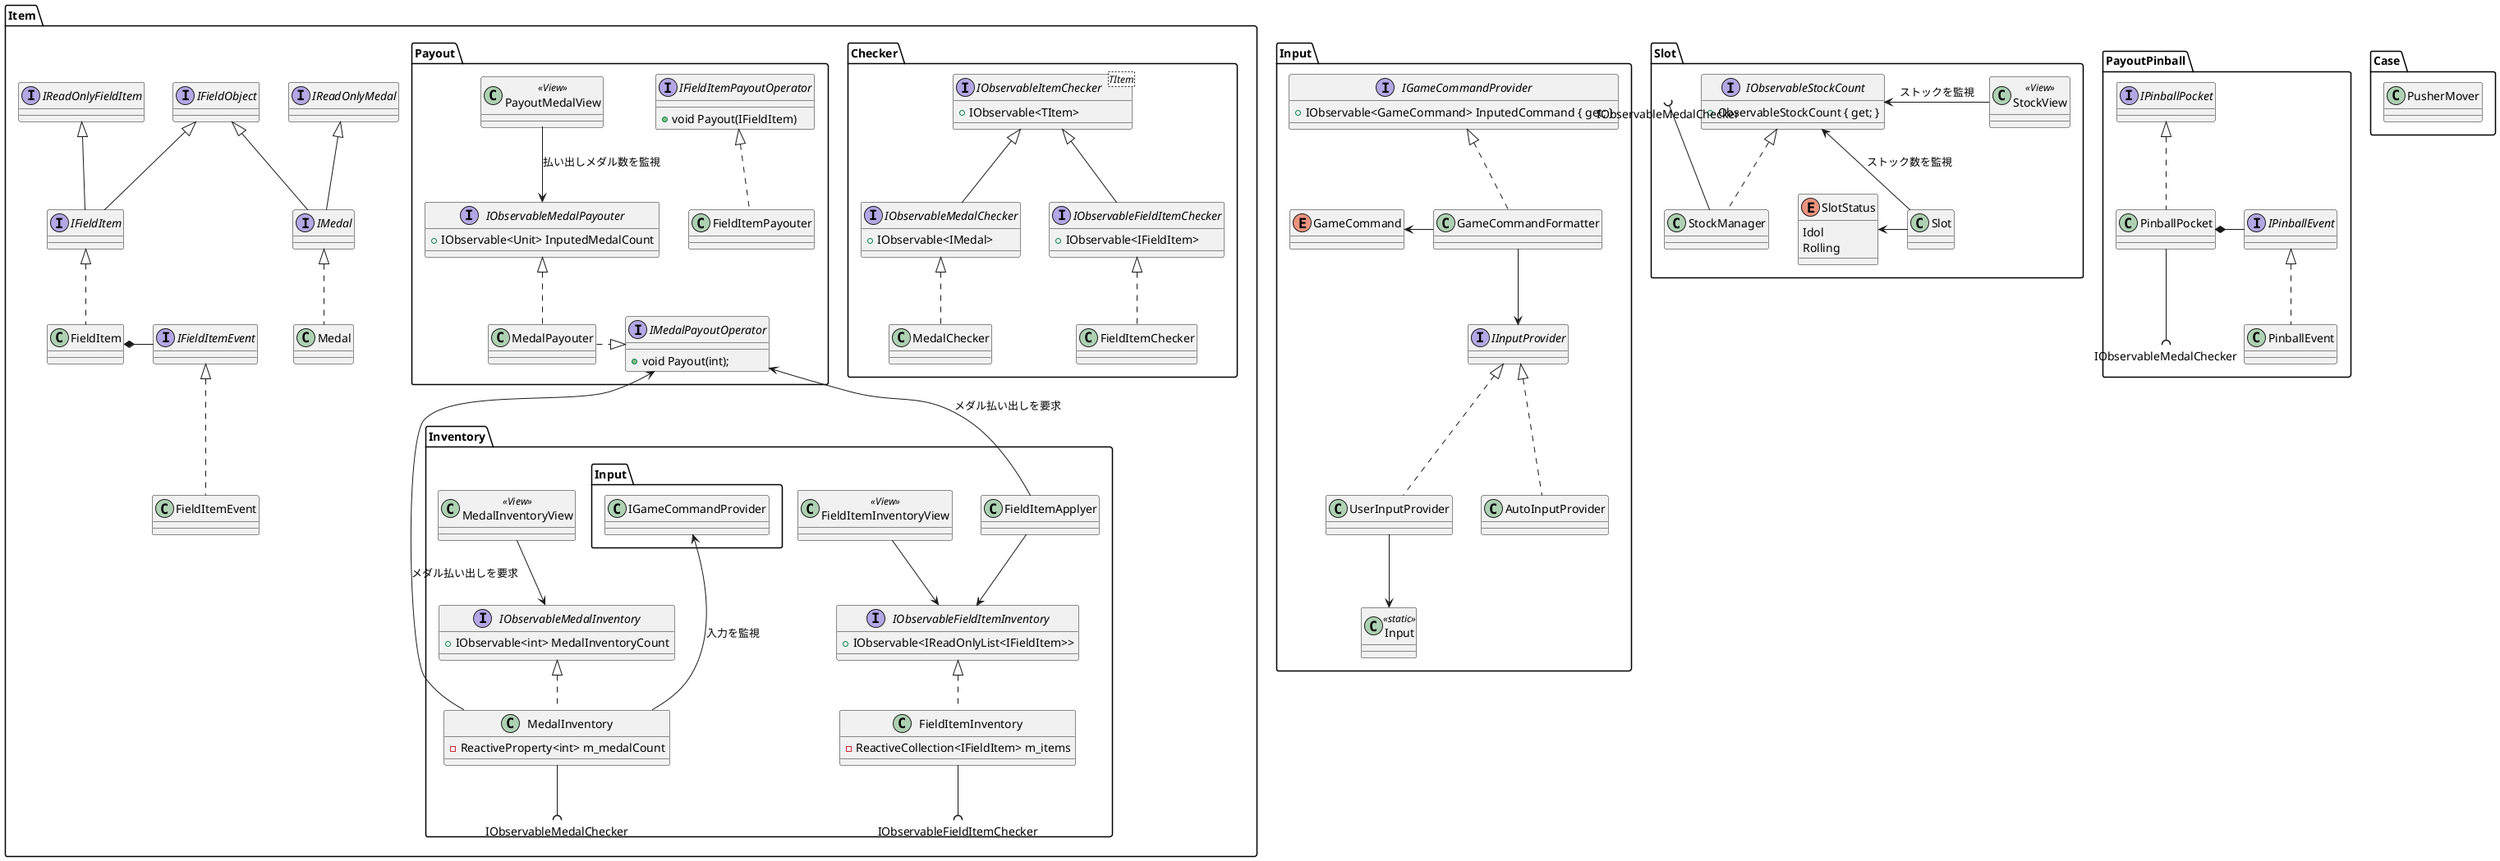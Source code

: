 @startuml MedalPusher

namespace Case{
    class PusherMover
}

namespace Item{
    interface IReadOnlyFieldItem
    interface IFieldItem
    class FieldItem
    interface IFieldItemEvent
    class FieldItemEvent
    IReadOnlyFieldItem <|-- IFieldItem
    IFieldItem <|.. FieldItem
    IFieldItemEvent <|.. FieldItemEvent
    FieldItem *- IFieldItemEvent

    interface IReadOnlyMedal
    interface IMedal
    class Medal
    IReadOnlyMedal <|-- IMedal
    IMedal <|.. Medal

    interface IFieldObject
    IFieldObject <|-- IMedal
    IFieldObject <|-- IFieldItem
    
    namespace Checker{
        interface IObservableItemChecker<TItem>{
            +IObservable<TItem>
        }

        interface IObservableMedalChecker{
            +IObservable<IMedal>
        }
        class MedalChecker
        IObservableItemChecker <|-- IObservableMedalChecker
        IObservableMedalChecker <|.. MedalChecker

        interface IObservableFieldItemChecker{
            +IObservable<IFieldItem>
        }
        class FieldItemChecker
        IObservableItemChecker <|-- IObservableFieldItemChecker
        IObservableFieldItemChecker <|.. FieldItemChecker
    }
    
    namespace Payout{
        interface IObservableMedalPayouter{
            +IObservable<Unit> InputedMedalCount
        }
        interface IMedalPayoutOperator{
            +void Payout(int);
        }
        class MedalPayouter
        MedalPayouter .|> IMedalPayoutOperator
        IObservableMedalPayouter <|.. MedalPayouter

        interface IFieldItemPayoutOperator{
            +void Payout(IFieldItem)
        }
        class FieldItemPayouter
        IFieldItemPayoutOperator <|.. FieldItemPayouter

        class PayoutMedalView<<View>>
        PayoutMedalView --> IObservableMedalPayouter : 払い出しメダル数を監視



    }
    
    namespace Inventory{
        interface IObservableMedalInventory{
            +IObservable<int> MedalInventoryCount
        }
        class MedalInventory{
            -ReactiveProperty<int> m_medalCount
        }
        IObservableMedalInventory <|.. MedalInventory

        interface IObservableFieldItemInventory{
            +IObservable<IReadOnlyList<IFieldItem>> 
        }
        class FieldItemInventory{
            -ReactiveCollection<IFieldItem> m_items
        }
        IObservableFieldItemInventory <|.. FieldItemInventory

        MedalInventory --(( IObservableMedalChecker
        FieldItemInventory --(( IObservableFieldItemChecker
        Input.IGameCommandProvider <--- MedalInventory : 入力を監視

        class FieldItemApplyer
        Item.Payout.IMedalPayoutOperator <-- FieldItemApplyer : メダル払い出しを要求

        class MedalInventoryView<<View>>
        MedalInventoryView --> IObservableMedalInventory
        class FieldItemInventoryView<<View>>
        FieldItemInventoryView --> IObservableFieldItemInventory

        FieldItemApplyer --> IObservableFieldItemInventory
        MedalInventory --> Item.Payout.IMedalPayoutOperator : メダル払い出しを要求
    }

    ' Item.Inventory.IObservableMedalCounter <- PayoutMedalView : 落下メダル数を監視
    ' Item.Payout.IObservableMedalPayouter <- PayoutMedalView : 投入メダル数を監視
}

namespace Input{
    enum GameCommand
    interface IGameCommandProvider{
        +IObservable<GameCommand> InputedCommand { get; }
    }
    class GameCommandFormatter
    GameCommand <- GameCommandFormatter
    IGameCommandProvider <|.. GameCommandFormatter
    GameCommandFormatter --> IInputProvider
    interface IInputProvider
    class UserInputProvider
    class AutoInputProvider
    class Input<<static>>
    IInputProvider <|.. UserInputProvider
    IInputProvider <|.. AutoInputProvider
    UserInputProvider --> Input
}

namespace Slot{
    class StockManager
    IObservableStockCount <|.. StockManager
    IObservableMedalChecker ))-- StockManager
    class Slot
    enum SlotStatus{
        Idol
        Rolling
    }
    IObservableStockCount <-- Slot : ストック数を監視

    ' ISlot <|.. Slot
    SlotStatus <- Slot

    interface IObservableStockCount{
        +ObservableStockCount { get; }
    }

    class StockView<<View>>
    IObservableStockCount <- StockView : ストックを監視

}

namespace PayoutPinball{
    interface IPinballPocket
    class PinballPocket
    IPinballPocket <|.. PinballPocket

    interface IPinballEvent
    class PinballEvent
    IPinballEvent <|.. PinballEvent

    PinballPocket *- IPinballEvent
    PinballPocket --(( IObservableMedalChecker
}


@enduml